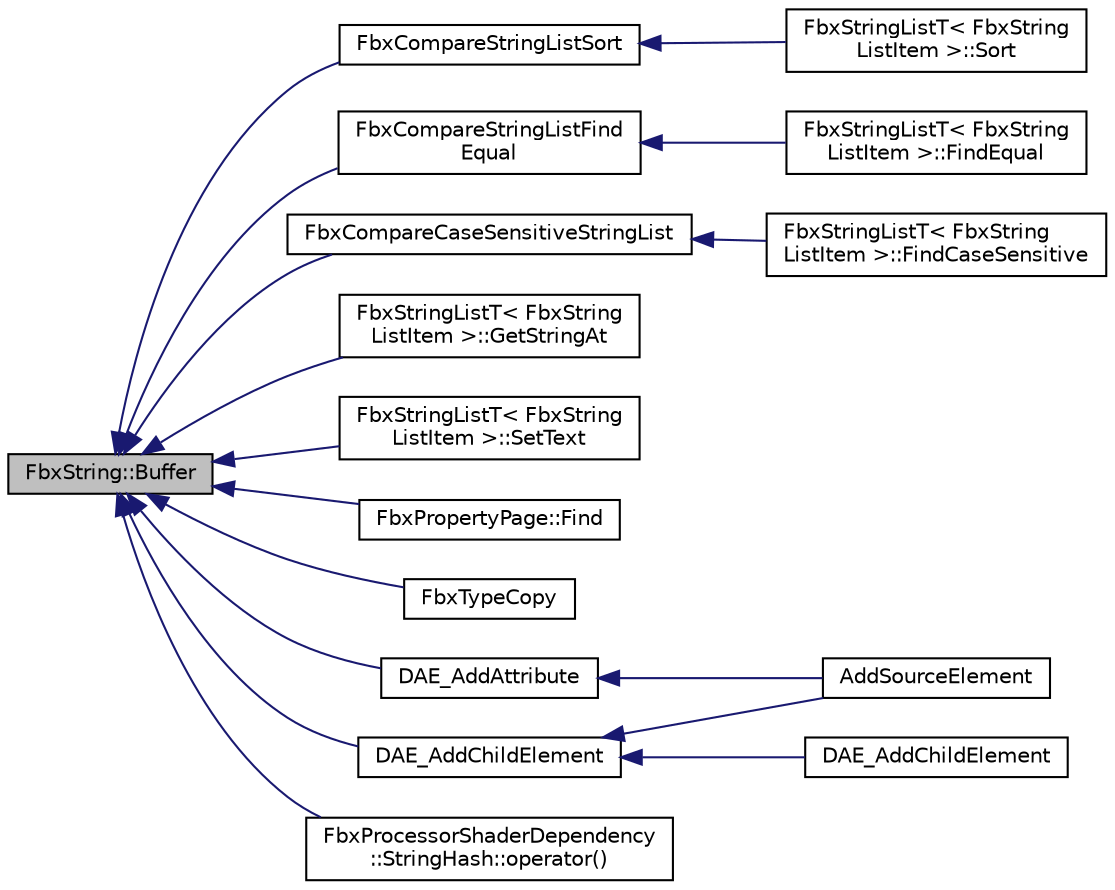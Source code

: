 digraph "FbxString::Buffer"
{
  edge [fontname="Helvetica",fontsize="10",labelfontname="Helvetica",labelfontsize="10"];
  node [fontname="Helvetica",fontsize="10",shape=record];
  rankdir="LR";
  Node22 [label="FbxString::Buffer",height=0.2,width=0.4,color="black", fillcolor="grey75", style="filled", fontcolor="black"];
  Node22 -> Node23 [dir="back",color="midnightblue",fontsize="10",style="solid",fontname="Helvetica"];
  Node23 [label="FbxCompareStringListSort",height=0.2,width=0.4,color="black", fillcolor="white", style="filled",URL="$fbxstringlist_8h.html#a072d09f11fd2fb7a1ae21f441c5d004e"];
  Node23 -> Node24 [dir="back",color="midnightblue",fontsize="10",style="solid",fontname="Helvetica"];
  Node24 [label="FbxStringListT\< FbxString\lListItem \>::Sort",height=0.2,width=0.4,color="black", fillcolor="white", style="filled",URL="$class_fbx_string_list_t.html#a2fc06dea6d617b78af117cc4b8d97e3b",tooltip="Sort the array by the string of every item,not case sensitive. "];
  Node22 -> Node25 [dir="back",color="midnightblue",fontsize="10",style="solid",fontname="Helvetica"];
  Node25 [label="FbxCompareStringListFind\lEqual",height=0.2,width=0.4,color="black", fillcolor="white", style="filled",URL="$fbxstringlist_8h.html#ad2d3ad14c478f33467edc279c8ef4293"];
  Node25 -> Node26 [dir="back",color="midnightblue",fontsize="10",style="solid",fontname="Helvetica"];
  Node26 [label="FbxStringListT\< FbxString\lListItem \>::FindEqual",height=0.2,width=0.4,color="black", fillcolor="white", style="filled",URL="$class_fbx_string_list_t.html#a476ea46cf72847c070af0868b187cef0"];
  Node22 -> Node27 [dir="back",color="midnightblue",fontsize="10",style="solid",fontname="Helvetica"];
  Node27 [label="FbxCompareCaseSensitiveStringList",height=0.2,width=0.4,color="black", fillcolor="white", style="filled",URL="$fbxstringlist_8h.html#a7180fb079e4bfde78efb029870b16b7c"];
  Node27 -> Node28 [dir="back",color="midnightblue",fontsize="10",style="solid",fontname="Helvetica"];
  Node28 [label="FbxStringListT\< FbxString\lListItem \>::FindCaseSensitive",height=0.2,width=0.4,color="black", fillcolor="white", style="filled",URL="$class_fbx_string_list_t.html#a3b5a6fa9a9e231c99f15b6493627663c"];
  Node22 -> Node29 [dir="back",color="midnightblue",fontsize="10",style="solid",fontname="Helvetica"];
  Node29 [label="FbxStringListT\< FbxString\lListItem \>::GetStringAt",height=0.2,width=0.4,color="black", fillcolor="white", style="filled",URL="$class_fbx_string_list_t.html#a9027620858ce83b4232cca2815b71047",tooltip="Access the pointer of string at given index. "];
  Node22 -> Node30 [dir="back",color="midnightblue",fontsize="10",style="solid",fontname="Helvetica"];
  Node30 [label="FbxStringListT\< FbxString\lListItem \>::SetText",height=0.2,width=0.4,color="black", fillcolor="white", style="filled",URL="$class_fbx_string_list_t.html#a02f67be1bc4175ece4f9aa62efc17441"];
  Node22 -> Node31 [dir="back",color="midnightblue",fontsize="10",style="solid",fontname="Helvetica"];
  Node31 [label="FbxPropertyPage::Find",height=0.2,width=0.4,color="black", fillcolor="white", style="filled",URL="$class_fbx_property_page.html#acd7b8b3c47224b6426e6d732ea5a8607"];
  Node22 -> Node32 [dir="back",color="midnightblue",fontsize="10",style="solid",fontname="Helvetica"];
  Node32 [label="FbxTypeCopy",height=0.2,width=0.4,color="black", fillcolor="white", style="filled",URL="$fbxpropertytypes_8h.html#ab42cd3da9a7fae39c33a7ef6c6297d5e"];
  Node22 -> Node33 [dir="back",color="midnightblue",fontsize="10",style="solid",fontname="Helvetica"];
  Node33 [label="DAE_AddChildElement",height=0.2,width=0.4,color="black", fillcolor="white", style="filled",URL="$fbxcolladautils_8h.html#afe4f0793c49a24e2820ba0ef44ff4109"];
  Node33 -> Node34 [dir="back",color="midnightblue",fontsize="10",style="solid",fontname="Helvetica"];
  Node34 [label="AddSourceElement",height=0.2,width=0.4,color="black", fillcolor="white", style="filled",URL="$fbxcolladaelement_8h.html#a0b2bfa0261f7e12aa46598f5b3042b77"];
  Node33 -> Node35 [dir="back",color="midnightblue",fontsize="10",style="solid",fontname="Helvetica"];
  Node35 [label="DAE_AddChildElement",height=0.2,width=0.4,color="black", fillcolor="white", style="filled",URL="$fbxcolladautils_8h.html#a4b29f44c7acba598604fba3de1bcea86"];
  Node22 -> Node36 [dir="back",color="midnightblue",fontsize="10",style="solid",fontname="Helvetica"];
  Node36 [label="DAE_AddAttribute",height=0.2,width=0.4,color="black", fillcolor="white", style="filled",URL="$fbxcolladautils_8h.html#a44e052670df0cec44388b1ec658e6025"];
  Node36 -> Node34 [dir="back",color="midnightblue",fontsize="10",style="solid",fontname="Helvetica"];
  Node22 -> Node37 [dir="back",color="midnightblue",fontsize="10",style="solid",fontname="Helvetica"];
  Node37 [label="FbxProcessorShaderDependency\l::StringHash::operator()",height=0.2,width=0.4,color="black", fillcolor="white", style="filled",URL="$class_fbx_processor_shader_dependency_1_1_string_hash.html#a76ebff83fb3666e678a1ef8d181bea56"];
}
